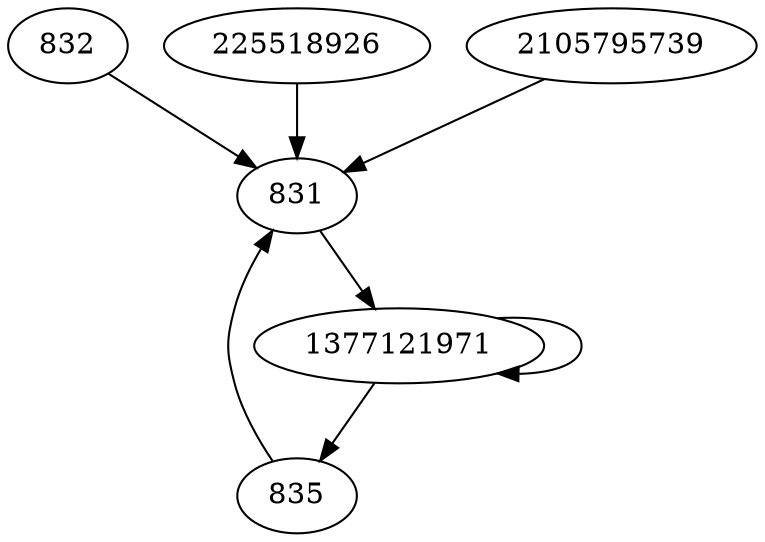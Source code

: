 digraph  {
832;
835;
225518926;
1377121971;
2105795739;
831;
832 -> 831;
835 -> 831;
225518926 -> 831;
1377121971 -> 835;
1377121971 -> 1377121971;
2105795739 -> 831;
831 -> 1377121971;
}
